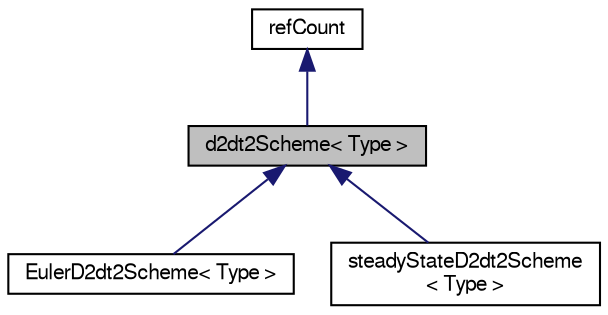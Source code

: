 digraph "d2dt2Scheme&lt; Type &gt;"
{
  bgcolor="transparent";
  edge [fontname="FreeSans",fontsize="10",labelfontname="FreeSans",labelfontsize="10"];
  node [fontname="FreeSans",fontsize="10",shape=record];
  Node0 [label="d2dt2Scheme\< Type \>",height=0.2,width=0.4,color="black", fillcolor="grey75", style="filled", fontcolor="black"];
  Node1 -> Node0 [dir="back",color="midnightblue",fontsize="10",style="solid",fontname="FreeSans"];
  Node1 [label="refCount",height=0.2,width=0.4,color="black",URL="$a27094.html",tooltip="Reference counter for various OpenFOAM components. "];
  Node0 -> Node2 [dir="back",color="midnightblue",fontsize="10",style="solid",fontname="FreeSans"];
  Node2 [label="EulerD2dt2Scheme\< Type \>",height=0.2,width=0.4,color="black",URL="$a22458.html",tooltip="First-order Euler implicit d2dt2 using the current and two previous time-step values. "];
  Node0 -> Node3 [dir="back",color="midnightblue",fontsize="10",style="solid",fontname="FreeSans"];
  Node3 [label="steadyStateD2dt2Scheme\l\< Type \>",height=0.2,width=0.4,color="black",URL="$a22462.html",tooltip="SteadyState d2dt2 which returns 0. "];
}
